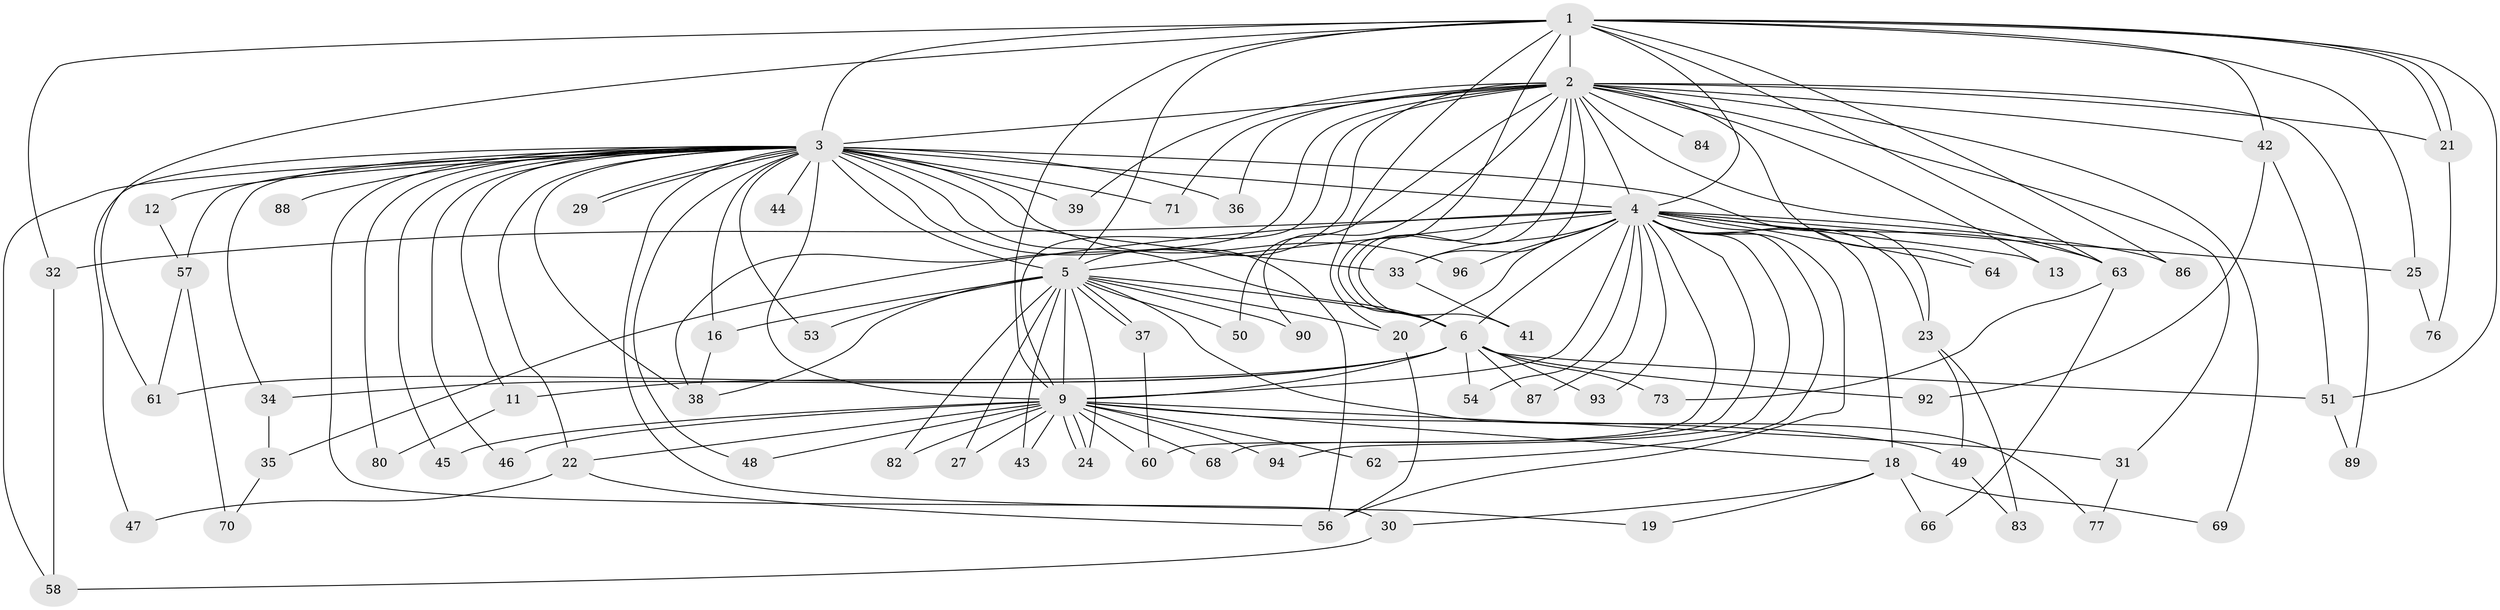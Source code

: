 // original degree distribution, {21: 0.020833333333333332, 23: 0.020833333333333332, 17: 0.020833333333333332, 20: 0.010416666666666666, 16: 0.010416666666666666, 26: 0.010416666666666666, 28: 0.010416666666666666, 3: 0.21875, 2: 0.5416666666666666, 4: 0.11458333333333333, 6: 0.010416666666666666, 5: 0.010416666666666666}
// Generated by graph-tools (version 1.1) at 2025/11/02/27/25 16:11:03]
// undirected, 73 vertices, 162 edges
graph export_dot {
graph [start="1"]
  node [color=gray90,style=filled];
  1 [super="+14"];
  2 [super="+7"];
  3 [super="+8"];
  4 [super="+10"];
  5 [super="+26"];
  6 [super="+15"];
  9 [super="+17"];
  11;
  12;
  13;
  16 [super="+40"];
  18;
  19;
  20;
  21 [super="+55"];
  22 [super="+79"];
  23 [super="+75"];
  24 [super="+28"];
  25;
  27;
  29;
  30;
  31 [super="+52"];
  32 [super="+95"];
  33 [super="+72"];
  34;
  35;
  36;
  37;
  38 [super="+74"];
  39;
  41;
  42 [super="+91"];
  43;
  44;
  45;
  46;
  47;
  48;
  49;
  50;
  51 [super="+59"];
  53;
  54;
  56 [super="+85"];
  57;
  58;
  60 [super="+67"];
  61 [super="+81"];
  62;
  63 [super="+65"];
  64 [super="+78"];
  66;
  68;
  69;
  70;
  71;
  73;
  76;
  77;
  80;
  82;
  83;
  84;
  86;
  87;
  88;
  89;
  90;
  92;
  93;
  94;
  96;
  1 -- 2 [weight=3];
  1 -- 3 [weight=2];
  1 -- 4 [weight=2];
  1 -- 5;
  1 -- 6;
  1 -- 9;
  1 -- 20;
  1 -- 21;
  1 -- 21;
  1 -- 25;
  1 -- 32;
  1 -- 42 [weight=2];
  1 -- 51;
  1 -- 61;
  1 -- 63;
  1 -- 86;
  2 -- 3 [weight=4];
  2 -- 4 [weight=4];
  2 -- 5 [weight=2];
  2 -- 6 [weight=2];
  2 -- 9 [weight=2];
  2 -- 13;
  2 -- 31;
  2 -- 36;
  2 -- 38;
  2 -- 39;
  2 -- 42;
  2 -- 63;
  2 -- 64;
  2 -- 84 [weight=2];
  2 -- 90;
  2 -- 33;
  2 -- 69;
  2 -- 71;
  2 -- 41;
  2 -- 50;
  2 -- 89;
  2 -- 21;
  3 -- 4 [weight=4];
  3 -- 5 [weight=2];
  3 -- 6 [weight=3];
  3 -- 9 [weight=2];
  3 -- 11;
  3 -- 19;
  3 -- 29;
  3 -- 29;
  3 -- 30;
  3 -- 33;
  3 -- 36;
  3 -- 38;
  3 -- 44 [weight=2];
  3 -- 45;
  3 -- 47;
  3 -- 48;
  3 -- 56;
  3 -- 71;
  3 -- 12;
  3 -- 16;
  3 -- 80;
  3 -- 22;
  3 -- 88;
  3 -- 96;
  3 -- 34;
  3 -- 39;
  3 -- 46;
  3 -- 53;
  3 -- 57;
  3 -- 58;
  3 -- 23;
  4 -- 5 [weight=2];
  4 -- 6 [weight=2];
  4 -- 9 [weight=2];
  4 -- 25;
  4 -- 33;
  4 -- 56;
  4 -- 87;
  4 -- 94;
  4 -- 96;
  4 -- 64 [weight=2];
  4 -- 68;
  4 -- 13;
  4 -- 18;
  4 -- 20;
  4 -- 86;
  4 -- 23;
  4 -- 93;
  4 -- 32;
  4 -- 35;
  4 -- 54;
  4 -- 62;
  4 -- 63;
  4 -- 60;
  5 -- 6;
  5 -- 9;
  5 -- 16;
  5 -- 27;
  5 -- 37;
  5 -- 37;
  5 -- 43;
  5 -- 50;
  5 -- 77;
  5 -- 82;
  5 -- 90;
  5 -- 53;
  5 -- 20;
  5 -- 38;
  5 -- 24;
  6 -- 9;
  6 -- 11;
  6 -- 34;
  6 -- 51;
  6 -- 54;
  6 -- 73;
  6 -- 87;
  6 -- 93;
  6 -- 92;
  6 -- 61;
  9 -- 18;
  9 -- 22;
  9 -- 24;
  9 -- 24;
  9 -- 27;
  9 -- 31 [weight=2];
  9 -- 43;
  9 -- 45;
  9 -- 46;
  9 -- 48;
  9 -- 49;
  9 -- 60;
  9 -- 62;
  9 -- 68;
  9 -- 82;
  9 -- 94;
  11 -- 80;
  12 -- 57;
  16 -- 38;
  18 -- 19;
  18 -- 30;
  18 -- 66;
  18 -- 69;
  20 -- 56;
  21 -- 76;
  22 -- 47;
  22 -- 56;
  23 -- 49;
  23 -- 83;
  25 -- 76;
  30 -- 58;
  31 -- 77;
  32 -- 58;
  33 -- 41;
  34 -- 35;
  35 -- 70;
  37 -- 60;
  42 -- 92;
  42 -- 51;
  49 -- 83;
  51 -- 89;
  57 -- 70;
  57 -- 61;
  63 -- 73;
  63 -- 66;
}
